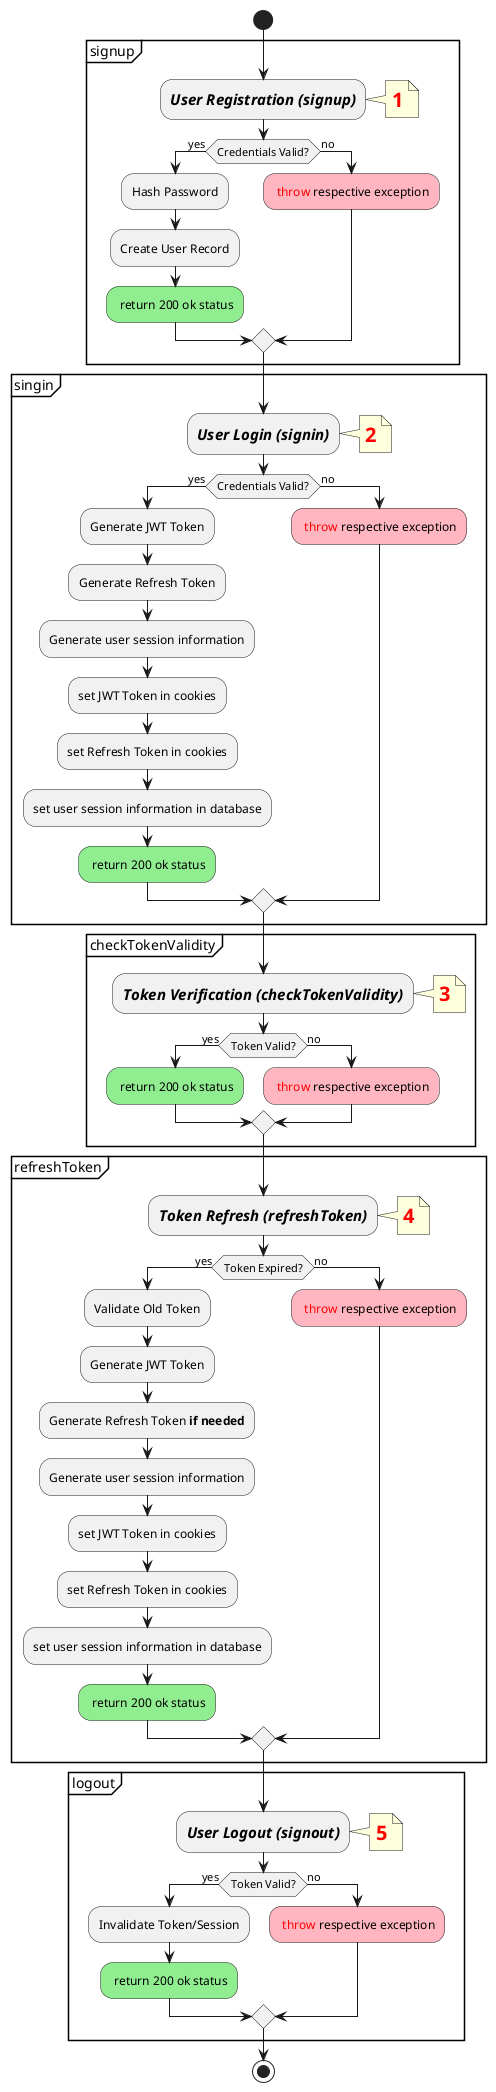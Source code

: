 @startuml authentication-workflow
start

/'                   888    888                                          888       .d888 888
                  888    888                                          888      d88P"  888
                  888    888                                          888      888    888
 8888b.  888  888 888888 88888b.       888  888  888  .d88b.  888d888 888  888 888888 888  .d88b.  888  888  888
    "88b 888  888 888    888 "88b      888  888  888 d88""88b 888P"   888 .88P 888    888 d88""88b 888  888  888
.d888888 888  888 888    888  888      888  888  888 888  888 888     888888K  888    888 888  888 888  888  888
888  888 Y88b 888 Y88b.  888  888      Y88b 888 d88P Y88..88P 888     888 "88b 888    888 Y88..88P Y88b 888 d88P
"Y888888  "Y88888  "Y888 888  888       "Y8888888P"   "Y88P"  888     888  888 888    888  "Y88P"   "Y8888888P" '/


/' sign up  '/
partition signup {
:<i><b><size:15>User Registration (signup)</size></b></i>;
note right
    <b><size:20><color:red>1</color></size></b>
end note
if (Credentials Valid?) then (yes)
  :Hash Password;
  :Create User Record;
  #LightGreen: return 200 ok status;
else (no)
  #LightPink: <color:red>throw</color> respective exception;
endif
}

/' sign in  '/
partition singin {
:<i><b><size:15>User Login (signin)</size></b></i>;
note right
    <b><size:20><color:red>2</color></size></b>
end note
if (Credentials Valid?) then (yes)
  :Generate JWT Token;
  :Generate Refresh Token;
  :Generate user session information;
  :set JWT Token in cookies;
  :set Refresh Token in cookies;
  :set user session information in database;
  #LightGreen: return 200 ok status;
else (no)
  #LightPink: <color:red>throw</color> respective exception;
endif
}

/' Token Verification '/
partition checkTokenValidity {
:<i><b><size:15>Token Verification (checkTokenValidity)</size></b></i>;
note right
    <b><size:20><color:red>3</color></size></b>
end note
if (Token Valid?) then (yes)
  #LightGreen: return 200 ok status;
else (no)
  #LightPink: <color:red>throw</color> respective exception;
endif
}

/' Token refresh '/
partition refreshToken {
:<i><b><size:15>Token Refresh (refreshToken)</size></b></i>;
note right
    <b><size:20><color:red>4</color></size></b>
end note
if (Token Expired?) then (yes)
  :Validate Old Token;
  :Generate JWT Token;
  :Generate Refresh Token **if needed**;
  :Generate user session information;
  :set JWT Token in cookies;
  :set Refresh Token in cookies;
  :set user session information in database;
  #LightGreen: return 200 ok status;
else (no)
  #LightPink: <color:red>throw</color> respective exception;
endif
}

/' Logout '/
partition logout {
:<i><b><size:15>User Logout (signout)</size></b></i>;
note right
    <b><size:20><color:red>5</color></size></b>
end note
if (Token Valid?) then (yes)
  :Invalidate Token/Session;
  #LightGreen: return 200 ok status;
else (no)
  #LightPink: <color:red>throw</color> respective exception;
endif
}

stop
@enduml